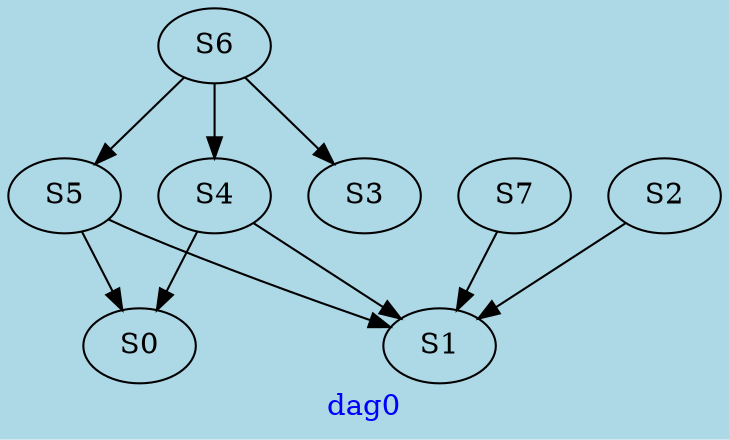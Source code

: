 digraph G{
graph [ label = "dag0" , fontcolor = "blue" , bgcolor = "lightblue" ];
S0;
S1;
S2;
S3;
S4;
S5;
S6;
S7;
S4->S0;
S5->S0;
S2->S1;
S4->S1;
S5->S1;
S7->S1;
S6->S3;
S6->S4;
S6->S5;
}
